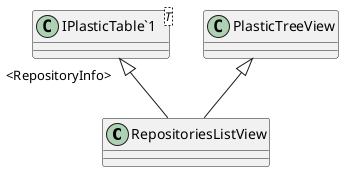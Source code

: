 @startuml
class RepositoriesListView {
}
class "IPlasticTable`1"<T> {
}
PlasticTreeView <|-- RepositoriesListView
"IPlasticTable`1" "<RepositoryInfo>" <|-- RepositoriesListView
@enduml
